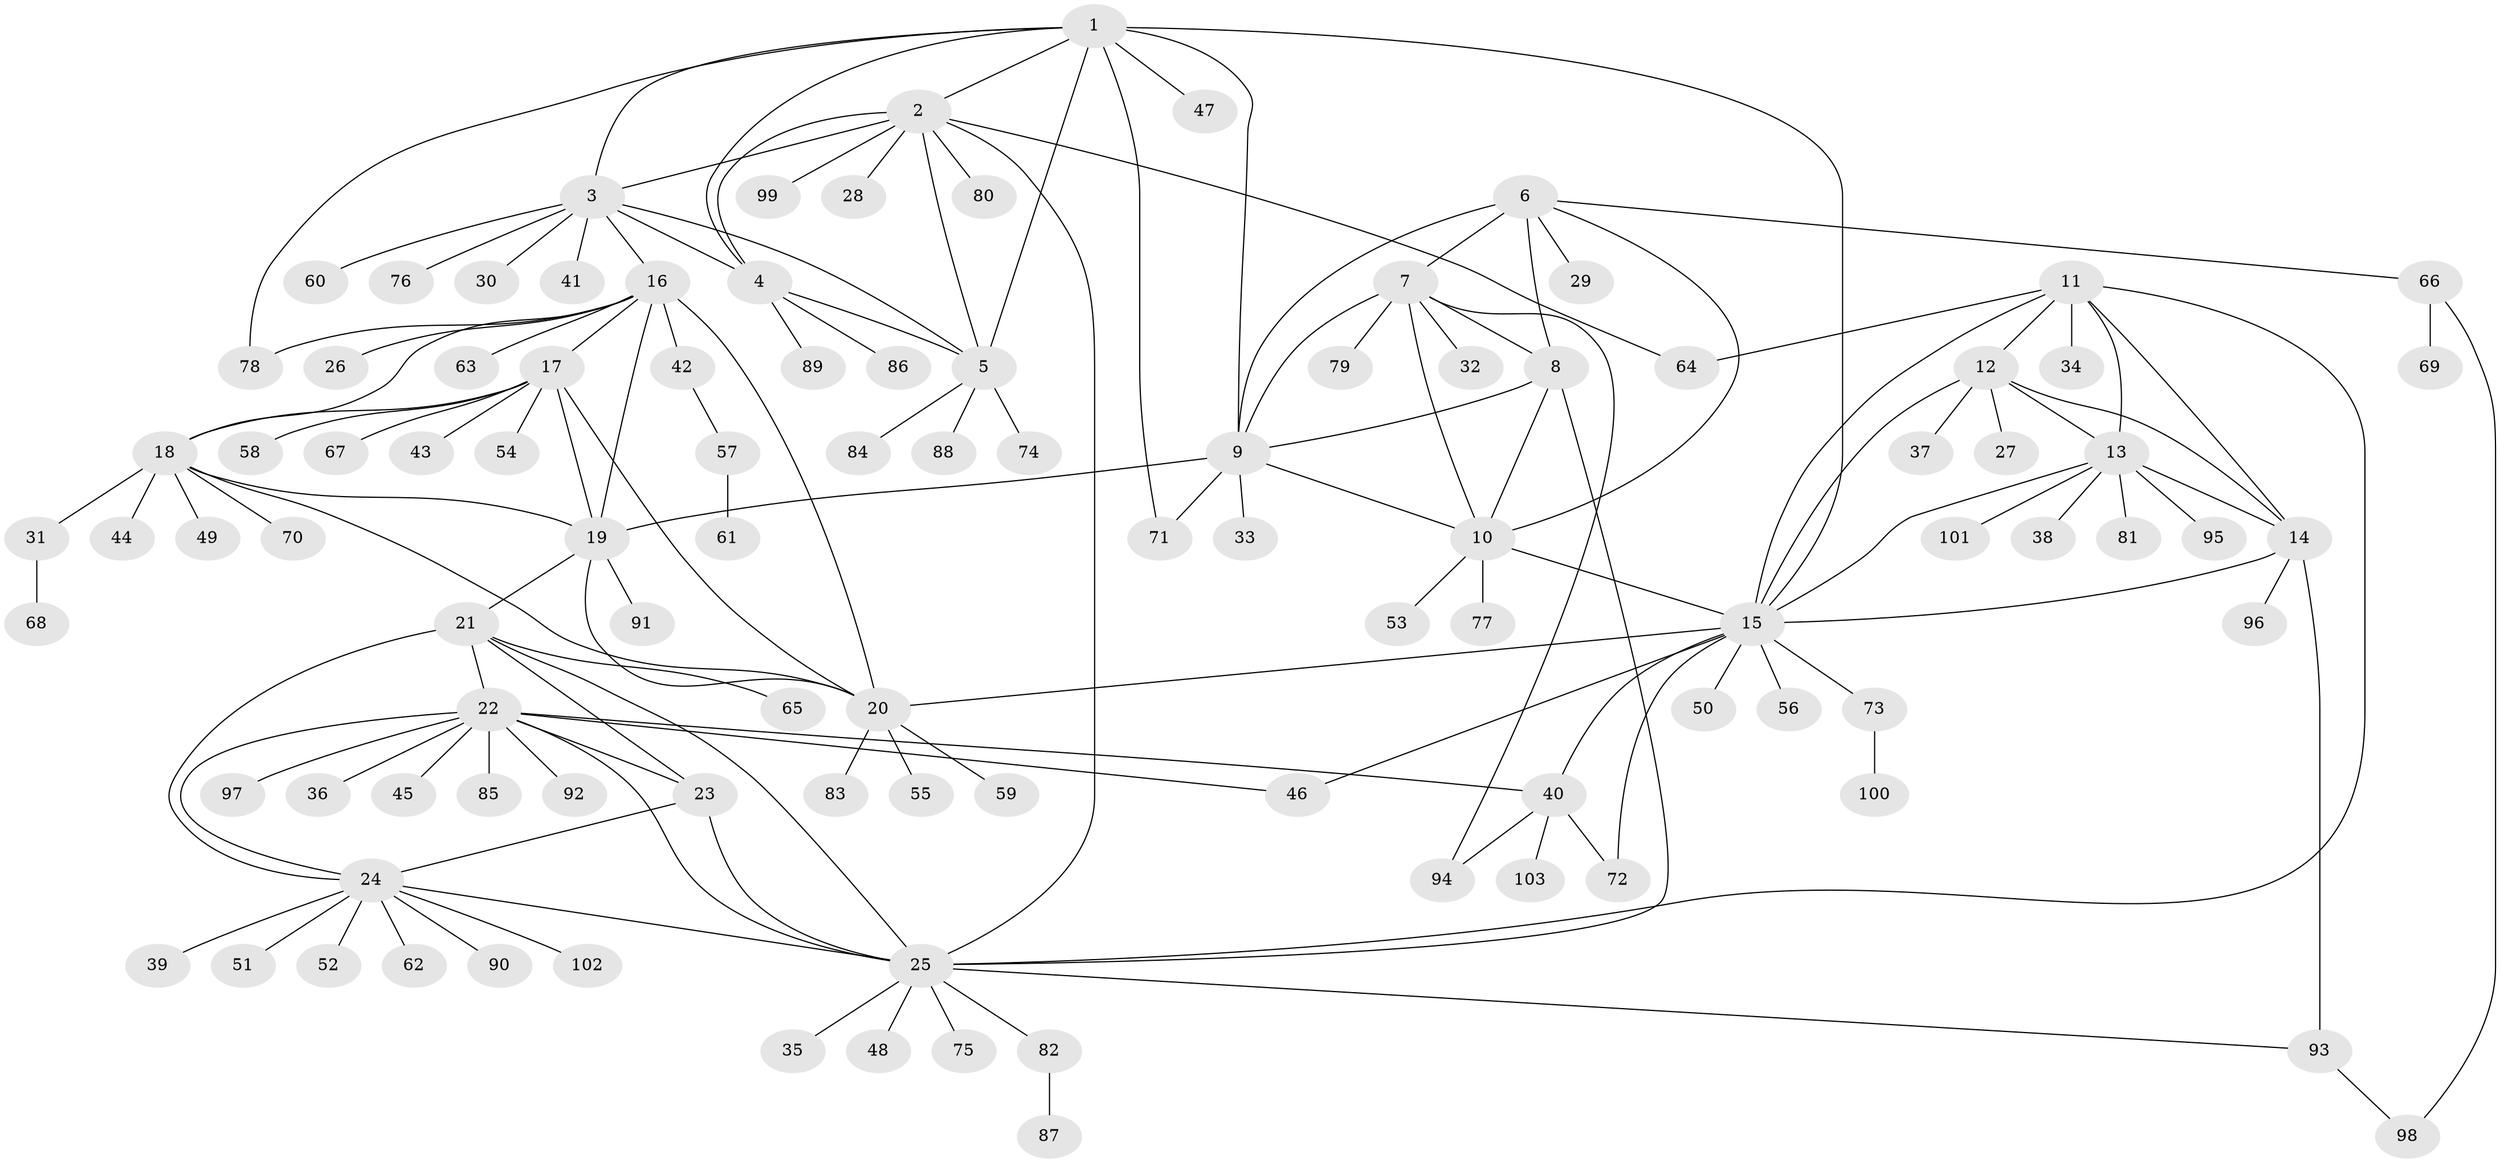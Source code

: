 // Generated by graph-tools (version 1.1) at 2025/02/03/09/25 03:02:35]
// undirected, 103 vertices, 147 edges
graph export_dot {
graph [start="1"]
  node [color=gray90,style=filled];
  1;
  2;
  3;
  4;
  5;
  6;
  7;
  8;
  9;
  10;
  11;
  12;
  13;
  14;
  15;
  16;
  17;
  18;
  19;
  20;
  21;
  22;
  23;
  24;
  25;
  26;
  27;
  28;
  29;
  30;
  31;
  32;
  33;
  34;
  35;
  36;
  37;
  38;
  39;
  40;
  41;
  42;
  43;
  44;
  45;
  46;
  47;
  48;
  49;
  50;
  51;
  52;
  53;
  54;
  55;
  56;
  57;
  58;
  59;
  60;
  61;
  62;
  63;
  64;
  65;
  66;
  67;
  68;
  69;
  70;
  71;
  72;
  73;
  74;
  75;
  76;
  77;
  78;
  79;
  80;
  81;
  82;
  83;
  84;
  85;
  86;
  87;
  88;
  89;
  90;
  91;
  92;
  93;
  94;
  95;
  96;
  97;
  98;
  99;
  100;
  101;
  102;
  103;
  1 -- 2;
  1 -- 3;
  1 -- 4;
  1 -- 5;
  1 -- 9;
  1 -- 15;
  1 -- 47;
  1 -- 71;
  1 -- 78;
  2 -- 3;
  2 -- 4;
  2 -- 5;
  2 -- 25;
  2 -- 28;
  2 -- 64;
  2 -- 80;
  2 -- 99;
  3 -- 4;
  3 -- 5;
  3 -- 16;
  3 -- 30;
  3 -- 41;
  3 -- 60;
  3 -- 76;
  4 -- 5;
  4 -- 86;
  4 -- 89;
  5 -- 74;
  5 -- 84;
  5 -- 88;
  6 -- 7;
  6 -- 8;
  6 -- 9;
  6 -- 10;
  6 -- 29;
  6 -- 66;
  7 -- 8;
  7 -- 9;
  7 -- 10;
  7 -- 32;
  7 -- 79;
  7 -- 94;
  8 -- 9;
  8 -- 10;
  8 -- 25;
  9 -- 10;
  9 -- 19;
  9 -- 33;
  9 -- 71;
  10 -- 15;
  10 -- 53;
  10 -- 77;
  11 -- 12;
  11 -- 13;
  11 -- 14;
  11 -- 15;
  11 -- 25;
  11 -- 34;
  11 -- 64;
  12 -- 13;
  12 -- 14;
  12 -- 15;
  12 -- 27;
  12 -- 37;
  13 -- 14;
  13 -- 15;
  13 -- 38;
  13 -- 81;
  13 -- 95;
  13 -- 101;
  14 -- 15;
  14 -- 93;
  14 -- 96;
  15 -- 20;
  15 -- 40;
  15 -- 46;
  15 -- 50;
  15 -- 56;
  15 -- 72;
  15 -- 73;
  16 -- 17;
  16 -- 18;
  16 -- 19;
  16 -- 20;
  16 -- 26;
  16 -- 42;
  16 -- 63;
  16 -- 78;
  17 -- 18;
  17 -- 19;
  17 -- 20;
  17 -- 43;
  17 -- 54;
  17 -- 58;
  17 -- 67;
  18 -- 19;
  18 -- 20;
  18 -- 31;
  18 -- 44;
  18 -- 49;
  18 -- 70;
  19 -- 20;
  19 -- 21;
  19 -- 91;
  20 -- 55;
  20 -- 59;
  20 -- 83;
  21 -- 22;
  21 -- 23;
  21 -- 24;
  21 -- 25;
  21 -- 65;
  22 -- 23;
  22 -- 24;
  22 -- 25;
  22 -- 36;
  22 -- 40;
  22 -- 45;
  22 -- 46;
  22 -- 85;
  22 -- 92;
  22 -- 97;
  23 -- 24;
  23 -- 25;
  24 -- 25;
  24 -- 39;
  24 -- 51;
  24 -- 52;
  24 -- 62;
  24 -- 90;
  24 -- 102;
  25 -- 35;
  25 -- 48;
  25 -- 75;
  25 -- 82;
  25 -- 93;
  31 -- 68;
  40 -- 72;
  40 -- 94;
  40 -- 103;
  42 -- 57;
  57 -- 61;
  66 -- 69;
  66 -- 98;
  73 -- 100;
  82 -- 87;
  93 -- 98;
}
